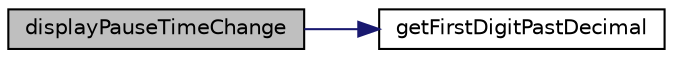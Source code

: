 digraph "displayPauseTimeChange"
{
 // LATEX_PDF_SIZE
  edge [fontname="Helvetica",fontsize="10",labelfontname="Helvetica",labelfontsize="10"];
  node [fontname="Helvetica",fontsize="10",shape=record];
  rankdir="LR";
  Node1 [label="displayPauseTimeChange",height=0.2,width=0.4,color="black", fillcolor="grey75", style="filled", fontcolor="black",tooltip=" "];
  Node1 -> Node2 [color="midnightblue",fontsize="10",style="solid",fontname="Helvetica"];
  Node2 [label="getFirstDigitPastDecimal",height=0.2,width=0.4,color="black", fillcolor="white", style="filled",URL="$_l_c_d_8cpp.html#aa09e2e21265e517eaf945b45242f9ddd",tooltip=" "];
}
